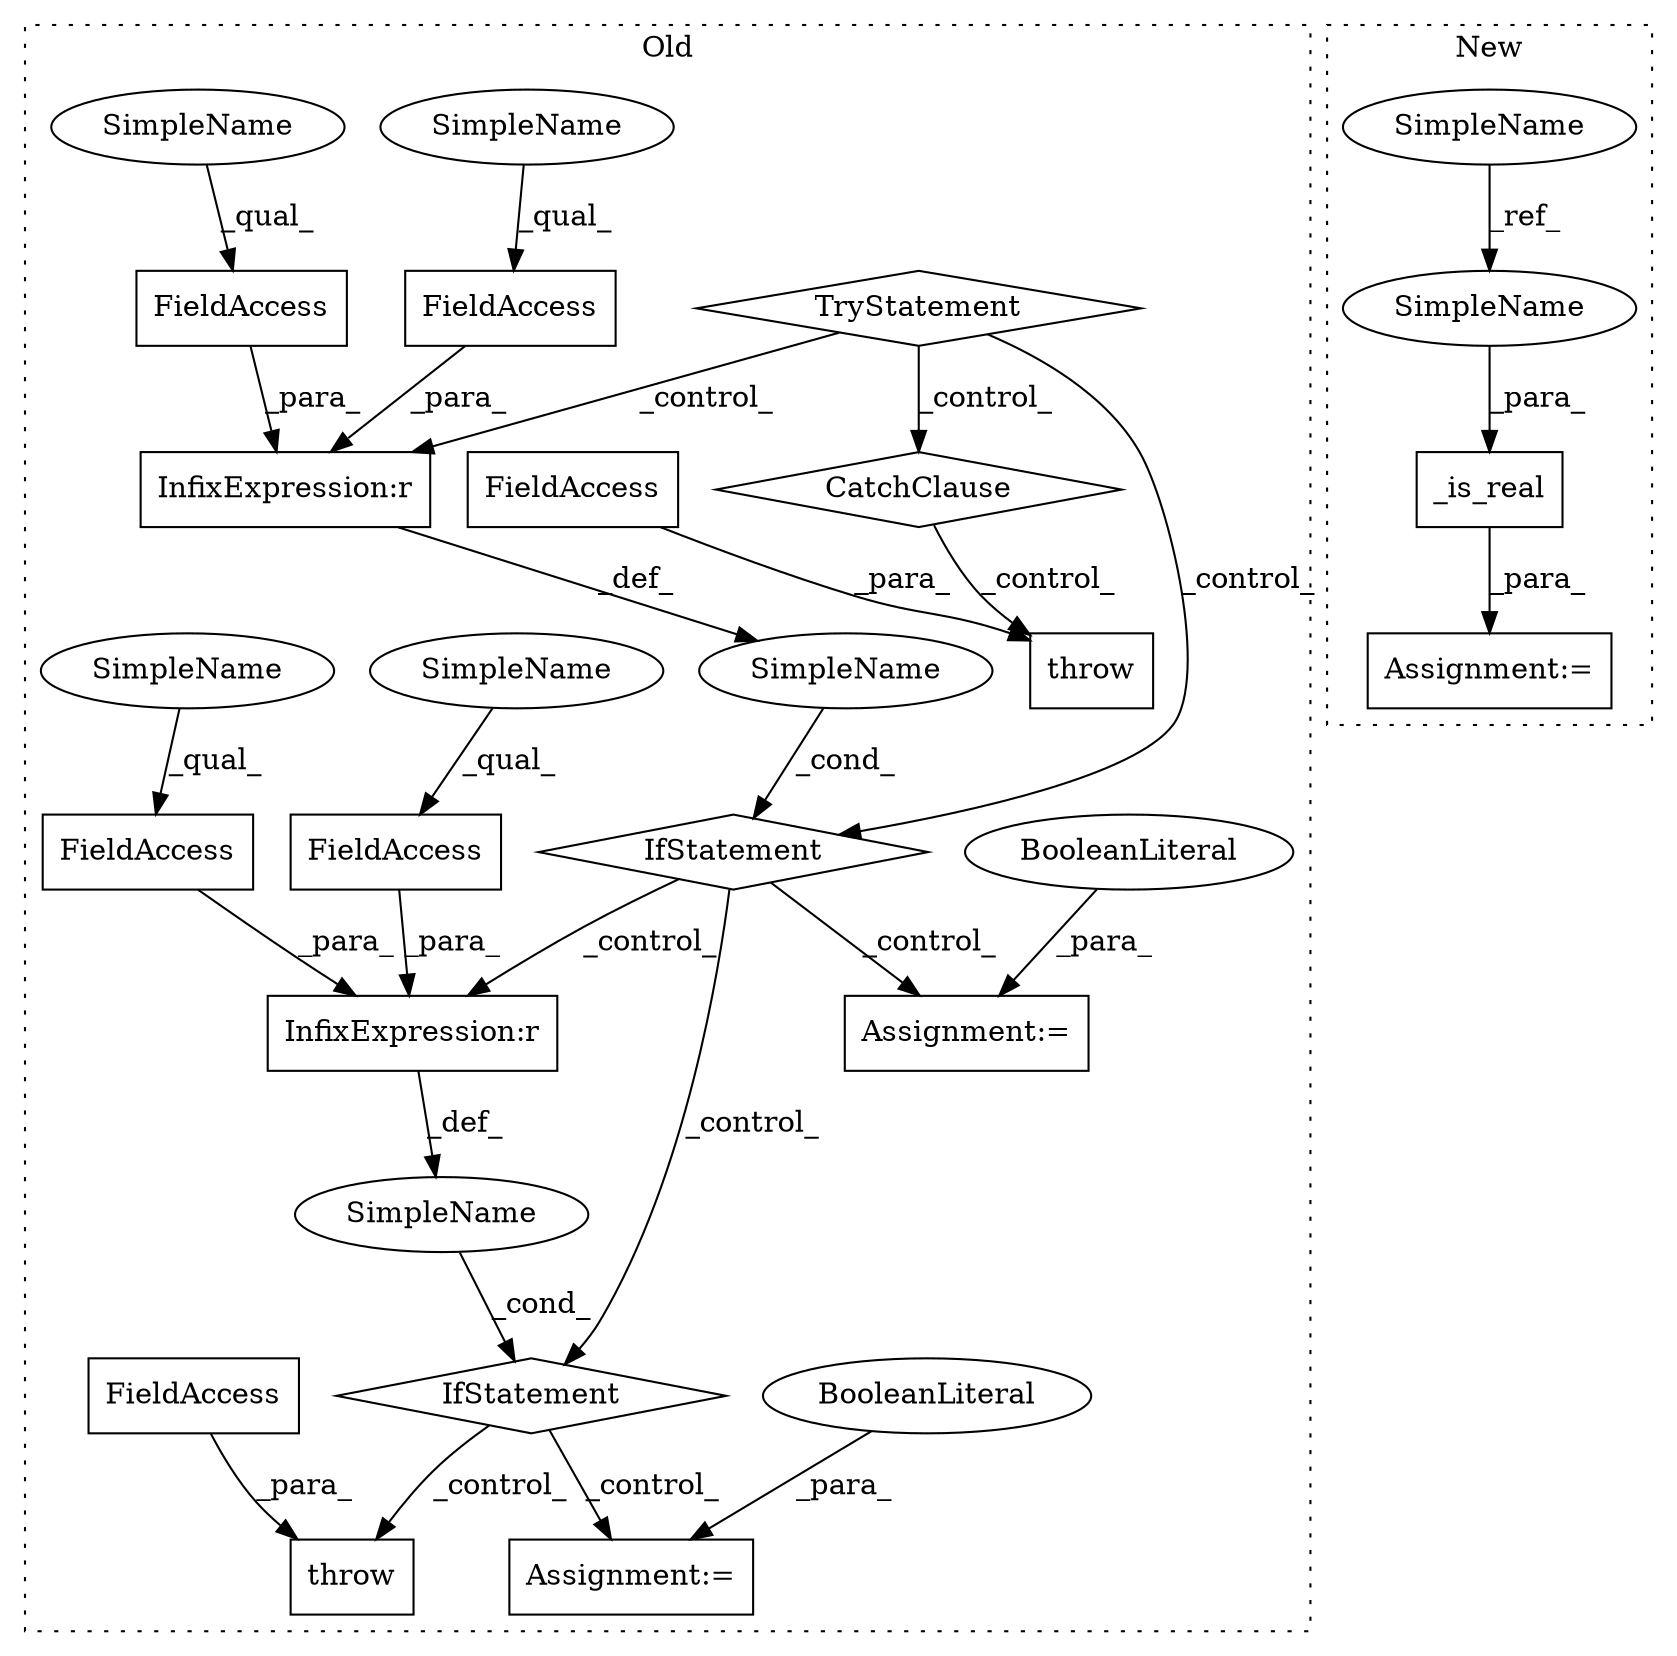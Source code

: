 digraph G {
subgraph cluster0 {
1 [label="throw" a="53" s="1668" l="6" shape="box"];
3 [label="InfixExpression:r" a="27" s="1529" l="4" shape="box"];
4 [label="InfixExpression:r" a="27" s="1600" l="4" shape="box"];
5 [label="FieldAccess" a="22" s="1604" l="16" shape="box"];
6 [label="FieldAccess" a="22" s="1533" l="13" shape="box"];
7 [label="FieldAccess" a="22" s="1674" l="12" shape="box"];
8 [label="FieldAccess" a="22" s="1593" l="7" shape="box"];
9 [label="FieldAccess" a="22" s="1522" l="7" shape="box"];
10 [label="SimpleName" a="42" s="" l="" shape="ellipse"];
11 [label="IfStatement" a="25" s="1589,1620" l="4,2" shape="diamond"];
12 [label="SimpleName" a="42" s="" l="" shape="ellipse"];
14 [label="TryStatement" a="54" s="1506" l="4" shape="diamond"];
15 [label="throw" a="53" s="1747" l="6" shape="box"];
16 [label="FieldAccess" a="22" s="1753" l="12" shape="box"];
17 [label="IfStatement" a="25" s="1518,1546" l="4,2" shape="diamond"];
18 [label="CatchClause" a="12" s="1703,1737" l="11,2" shape="diamond"];
20 [label="Assignment:=" a="7" s="1562" l="1" shape="box"];
21 [label="BooleanLiteral" a="9" s="1563" l="4" shape="ellipse"];
22 [label="Assignment:=" a="7" s="1636" l="1" shape="box"];
23 [label="BooleanLiteral" a="9" s="1637" l="5" shape="ellipse"];
25 [label="SimpleName" a="42" s="1533" l="5" shape="ellipse"];
26 [label="SimpleName" a="42" s="1604" l="5" shape="ellipse"];
27 [label="SimpleName" a="42" s="1522" l="1" shape="ellipse"];
28 [label="SimpleName" a="42" s="1593" l="1" shape="ellipse"];
label = "Old";
style="dotted";
}
subgraph cluster1 {
2 [label="_is_real" a="32" s="1953,1963" l="9,1" shape="box"];
13 [label="SimpleName" a="42" s="1836" l="1" shape="ellipse"];
19 [label="Assignment:=" a="7" s="1952" l="1" shape="box"];
24 [label="SimpleName" a="42" s="1962" l="1" shape="ellipse"];
label = "New";
style="dotted";
}
2 -> 19 [label="_para_"];
3 -> 12 [label="_def_"];
4 -> 10 [label="_def_"];
5 -> 4 [label="_para_"];
6 -> 3 [label="_para_"];
7 -> 1 [label="_para_"];
8 -> 4 [label="_para_"];
9 -> 3 [label="_para_"];
10 -> 11 [label="_cond_"];
11 -> 22 [label="_control_"];
11 -> 1 [label="_control_"];
12 -> 17 [label="_cond_"];
13 -> 24 [label="_ref_"];
14 -> 3 [label="_control_"];
14 -> 17 [label="_control_"];
14 -> 18 [label="_control_"];
16 -> 15 [label="_para_"];
17 -> 4 [label="_control_"];
17 -> 20 [label="_control_"];
17 -> 11 [label="_control_"];
18 -> 15 [label="_control_"];
21 -> 20 [label="_para_"];
23 -> 22 [label="_para_"];
24 -> 2 [label="_para_"];
25 -> 6 [label="_qual_"];
26 -> 5 [label="_qual_"];
27 -> 9 [label="_qual_"];
28 -> 8 [label="_qual_"];
}